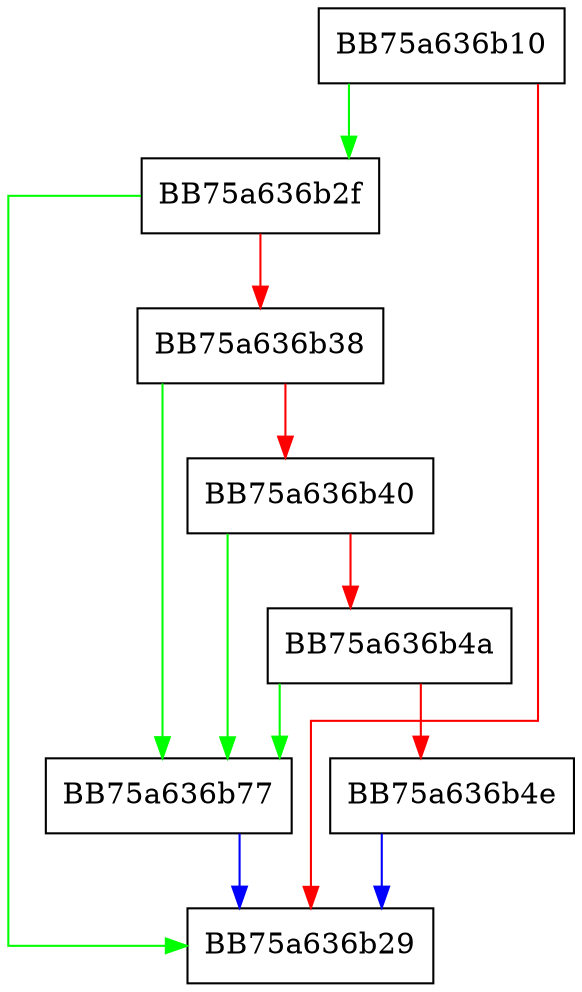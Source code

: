 digraph IsMine {
  node [shape="box"];
  graph [splines=ortho];
  BB75a636b10 -> BB75a636b2f [color="green"];
  BB75a636b10 -> BB75a636b29 [color="red"];
  BB75a636b2f -> BB75a636b29 [color="green"];
  BB75a636b2f -> BB75a636b38 [color="red"];
  BB75a636b38 -> BB75a636b77 [color="green"];
  BB75a636b38 -> BB75a636b40 [color="red"];
  BB75a636b40 -> BB75a636b77 [color="green"];
  BB75a636b40 -> BB75a636b4a [color="red"];
  BB75a636b4a -> BB75a636b77 [color="green"];
  BB75a636b4a -> BB75a636b4e [color="red"];
  BB75a636b4e -> BB75a636b29 [color="blue"];
  BB75a636b77 -> BB75a636b29 [color="blue"];
}